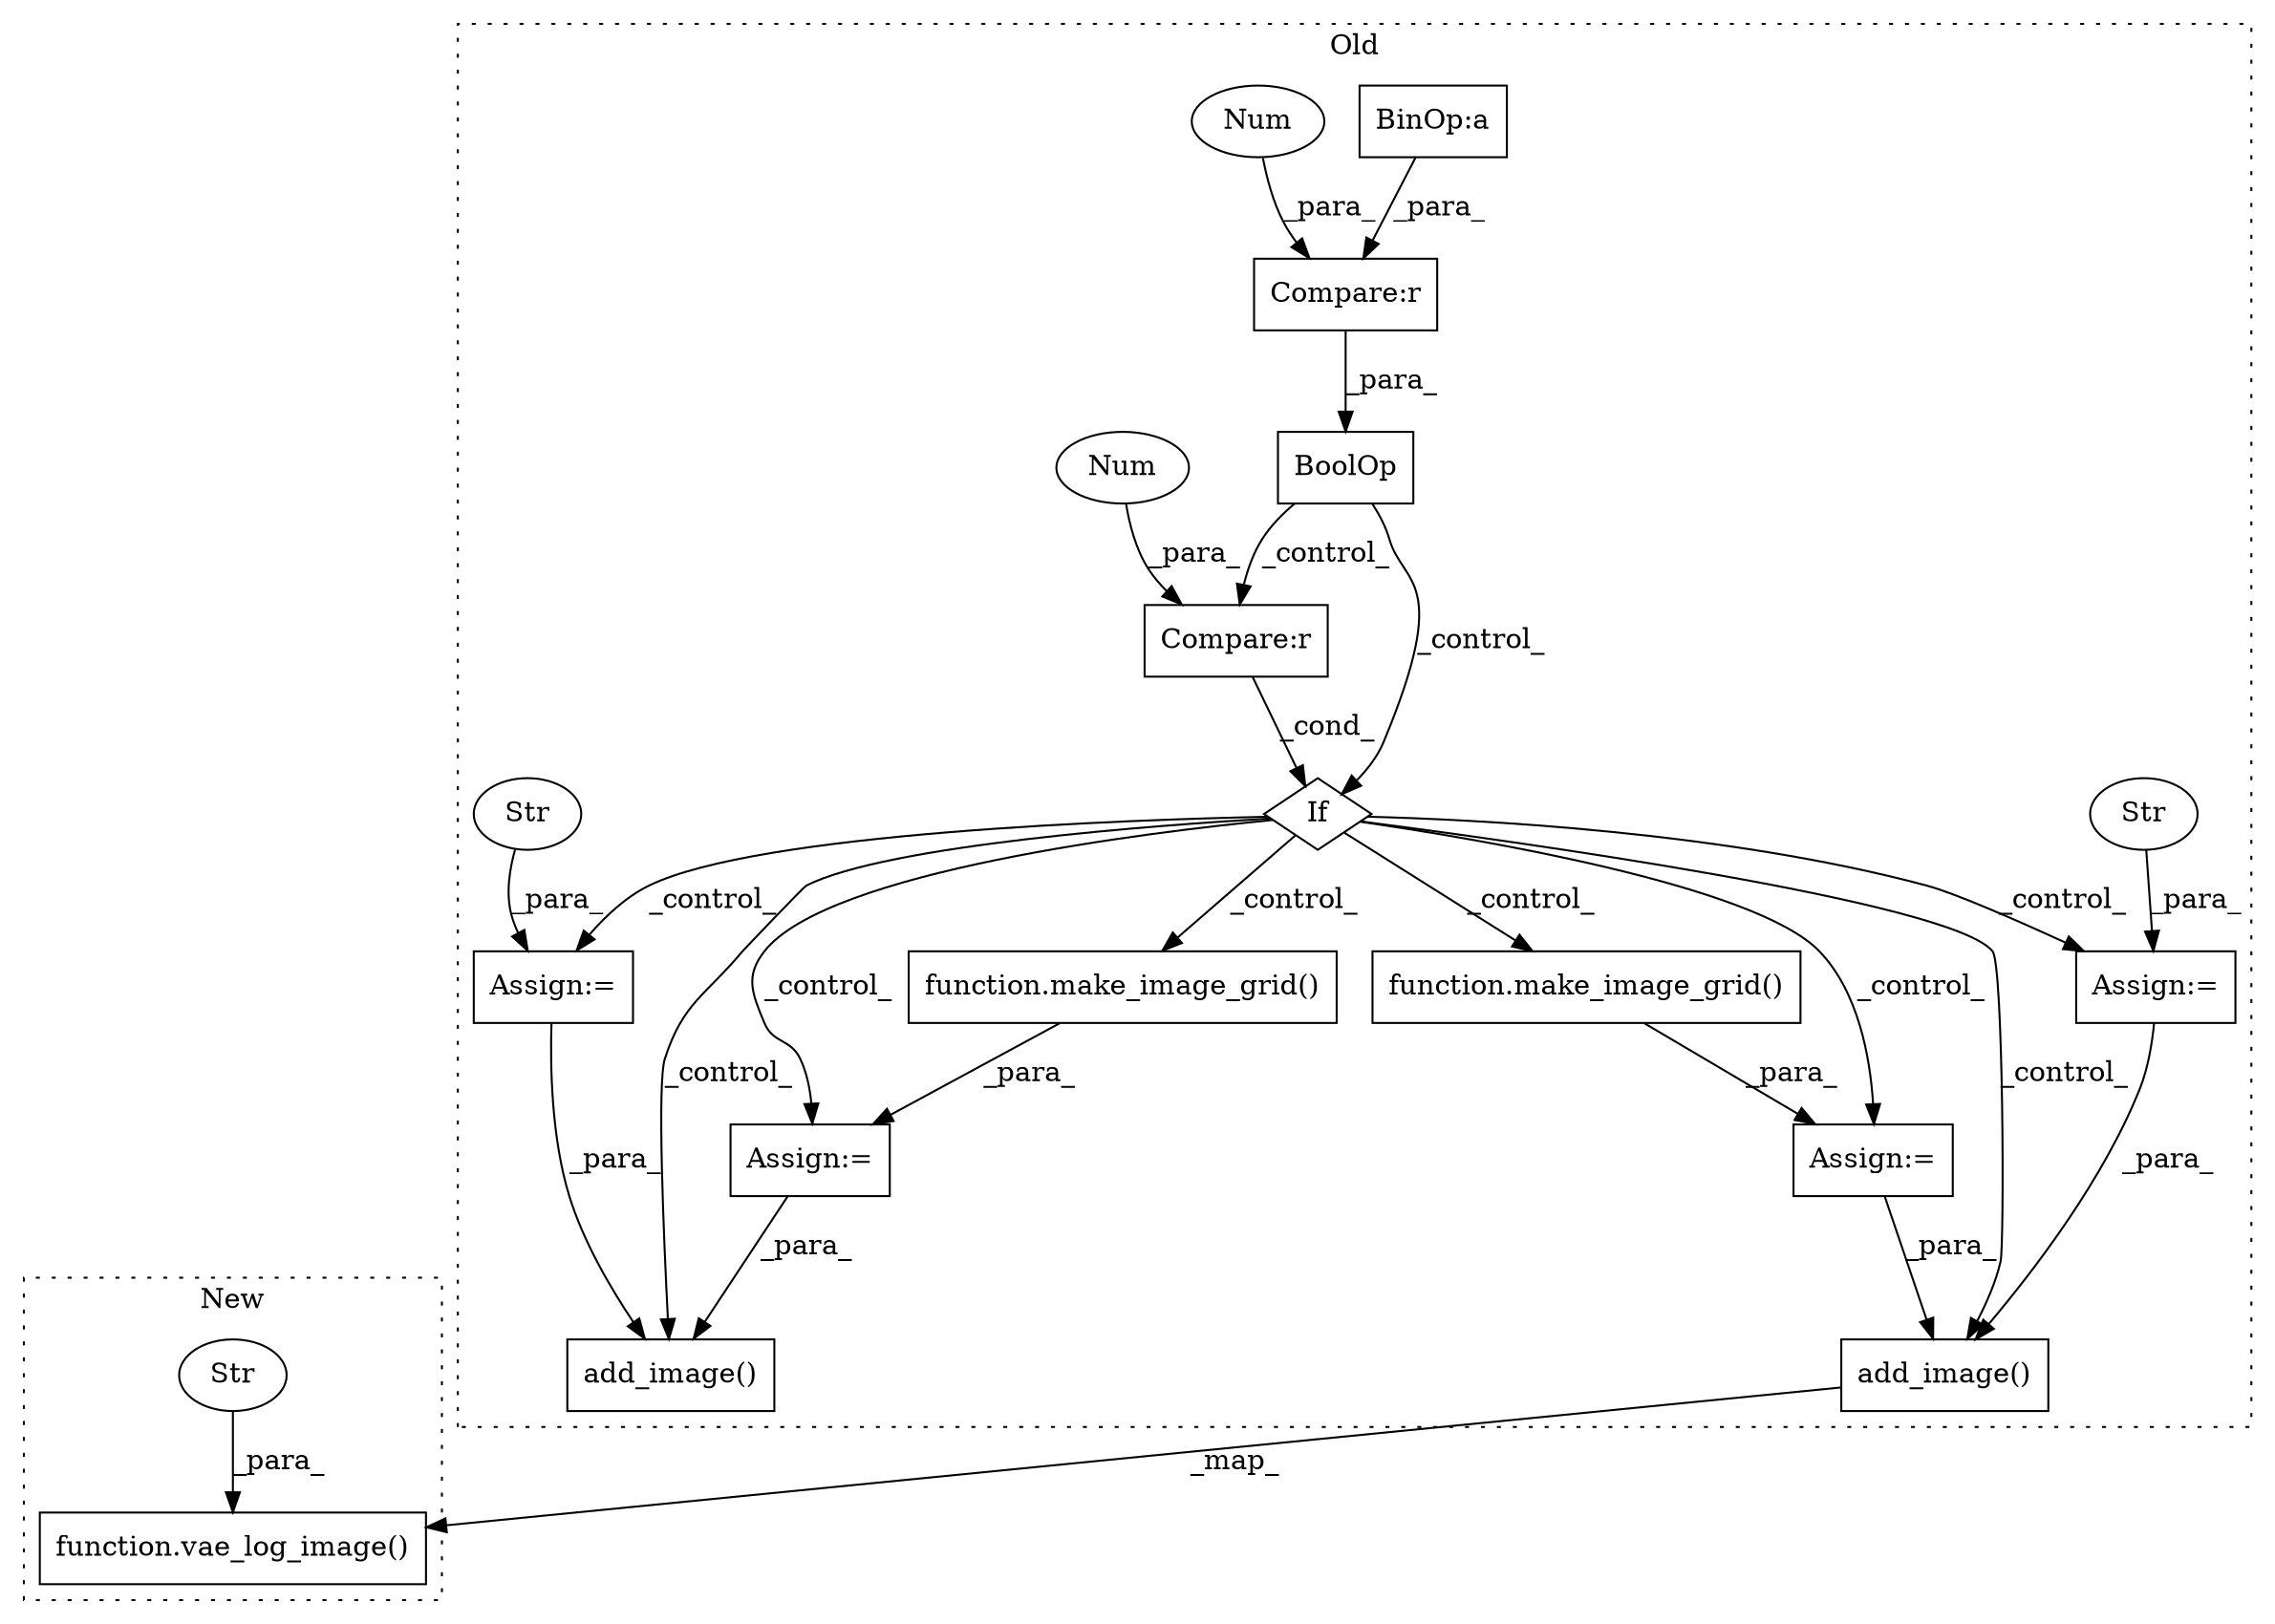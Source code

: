 digraph G {
subgraph cluster0 {
1 [label="add_image()" a="75" s="9270,9318" l="33,31" shape="box"];
3 [label="If" a="96" s="9086" l="3" shape="diamond"];
4 [label="BinOp:a" a="82" s="9039" l="3" shape="box"];
5 [label="Compare:r" a="40" s="9089" l="21" shape="box"];
7 [label="Compare:r" a="40" s="9023" l="49" shape="box"];
8 [label="BoolOp" a="72" s="8998" l="74" shape="box"];
9 [label="add_image()" a="75" s="9416,9470" l="33,31" shape="box"];
10 [label="Num" a="76" s="9071" l="1" shape="ellipse"];
11 [label="Num" a="76" s="9109" l="1" shape="ellipse"];
12 [label="function.make_image_grid()" a="75" s="9194,9214" l="16,1" shape="box"];
13 [label="Assign:=" a="68" s="9376" l="3" shape="box"];
14 [label="Str" a="66" s="9379" l="20" shape="ellipse"];
15 [label="function.make_image_grid()" a="75" s="9137,9154" l="16,1" shape="box"];
16 [label="Assign:=" a="68" s="9191" l="3" shape="box"];
17 [label="Assign:=" a="68" s="9134" l="3" shape="box"];
18 [label="Assign:=" a="68" s="9239" l="3" shape="box"];
19 [label="Str" a="66" s="9242" l="11" shape="ellipse"];
label = "Old";
style="dotted";
}
subgraph cluster1 {
2 [label="function.vae_log_image()" a="75" s="7851,7930" l="14,1" shape="box"];
6 [label="Str" a="66" s="7880" l="5" shape="ellipse"];
label = "New";
style="dotted";
}
1 -> 2 [label="_map_"];
3 -> 12 [label="_control_"];
3 -> 18 [label="_control_"];
3 -> 13 [label="_control_"];
3 -> 1 [label="_control_"];
3 -> 17 [label="_control_"];
3 -> 16 [label="_control_"];
3 -> 15 [label="_control_"];
3 -> 9 [label="_control_"];
4 -> 7 [label="_para_"];
5 -> 3 [label="_cond_"];
6 -> 2 [label="_para_"];
7 -> 8 [label="_para_"];
8 -> 3 [label="_control_"];
8 -> 5 [label="_control_"];
10 -> 7 [label="_para_"];
11 -> 5 [label="_para_"];
12 -> 16 [label="_para_"];
13 -> 9 [label="_para_"];
14 -> 13 [label="_para_"];
15 -> 17 [label="_para_"];
16 -> 9 [label="_para_"];
17 -> 1 [label="_para_"];
18 -> 1 [label="_para_"];
19 -> 18 [label="_para_"];
}